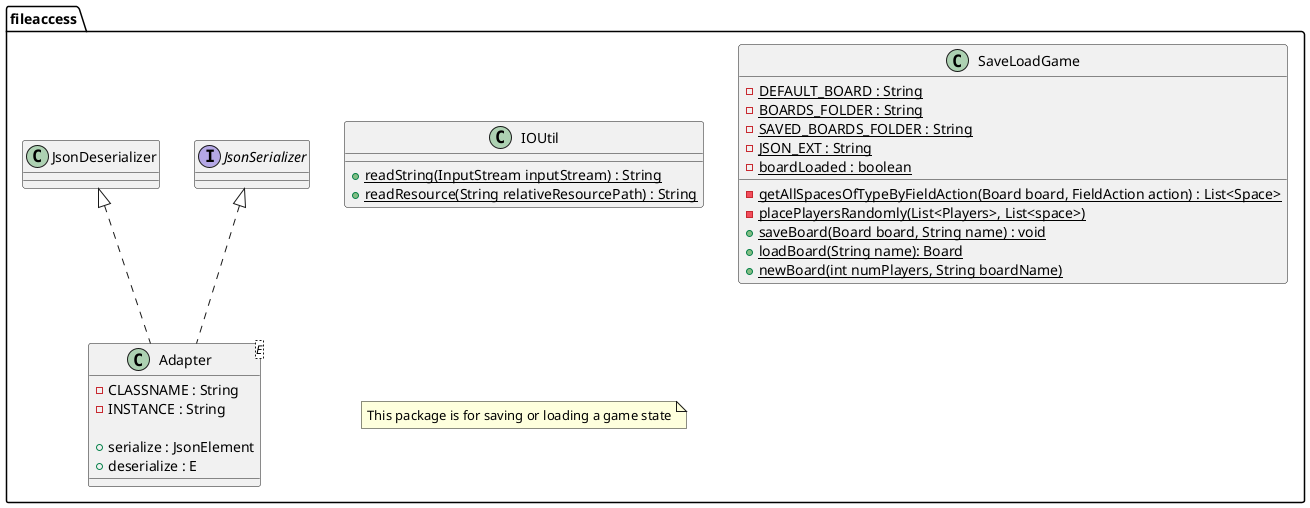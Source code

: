 @startuml
package fileaccess{
  class Adapter<E> implements JsonSerializer{
     -CLASSNAME : String
     -INSTANCE : String

     +serialize : JsonElement
     +deserialize : E
  }
  class IOUtil{
     {Static} +readString(InputStream inputStream) : String
     {Static} +readResource(String relativeResourcePath) : String
  }
  class SaveLoadGame{
     {Static} -DEFAULT_BOARD : String
     {Static} -BOARDS_FOLDER : String
     {Static} -SAVED_BOARDS_FOLDER : String
     {Static} -JSON_EXT : String
     {Static} -boardLoaded : boolean

     {static} -getAllSpacesOfTypeByFieldAction(Board board, FieldAction action) : List<Space>
     {Static} -placePlayersRandomly(List<Players>, List<space>)
     {Static} +saveBoard(Board board, String name) : void
     {Static} +loadBoard(String name): Board
     {Static} +newBoard(int numPlayers, String boardName)
}
JsonDeserializer <|.. Adapter

note "This package is for saving or loading a game state" as note1


@enduml